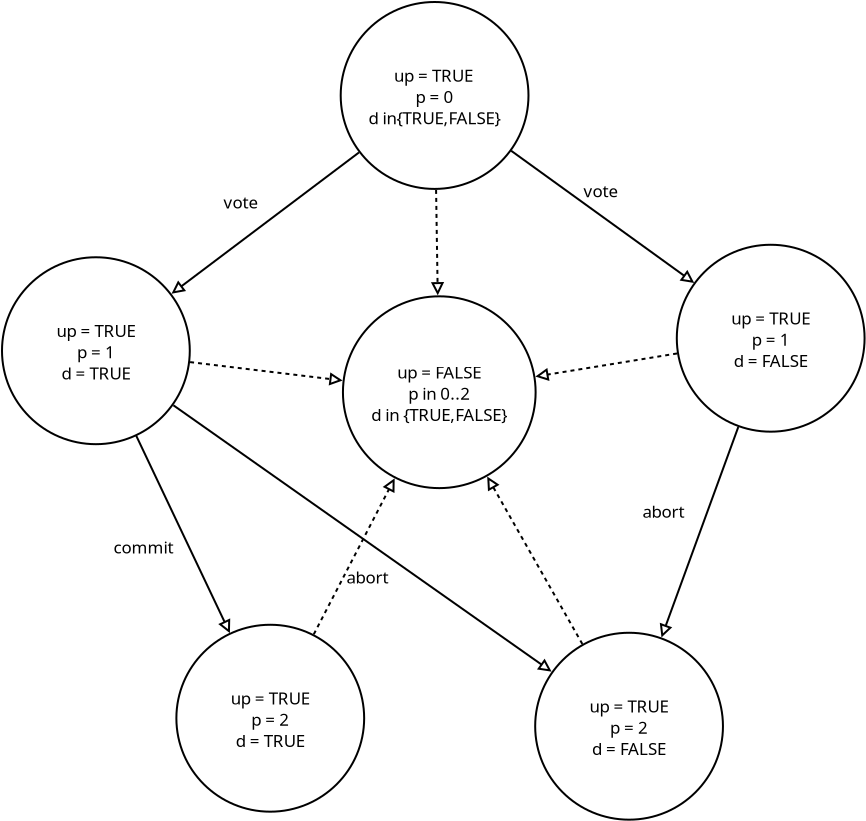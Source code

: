 <?xml version="1.0" encoding="UTF-8"?>
<dia:diagram xmlns:dia="http://www.lysator.liu.se/~alla/dia/">
  <dia:layer name="Fondo" visible="true" active="true">
    <dia:group>
      <dia:object type="Flowchart - Ellipse" version="0" id="O0">
        <dia:attribute name="obj_pos">
          <dia:point val="56.24,-2.513"/>
        </dia:attribute>
        <dia:attribute name="obj_bb">
          <dia:rectangle val="56.19,-2.562;65.679,6.884"/>
        </dia:attribute>
        <dia:attribute name="elem_corner">
          <dia:point val="56.24,-2.513"/>
        </dia:attribute>
        <dia:attribute name="elem_width">
          <dia:real val="9.389"/>
        </dia:attribute>
        <dia:attribute name="elem_height">
          <dia:real val="9.346"/>
        </dia:attribute>
        <dia:attribute name="border_width">
          <dia:real val="0.1"/>
        </dia:attribute>
        <dia:attribute name="show_background">
          <dia:boolean val="true"/>
        </dia:attribute>
        <dia:attribute name="padding">
          <dia:real val="0.354"/>
        </dia:attribute>
        <dia:attribute name="text">
          <dia:composite type="text">
            <dia:attribute name="string">
              <dia:string>#up = TRUE
p = 0
d in{TRUE,FALSE}#</dia:string>
            </dia:attribute>
            <dia:attribute name="font">
              <dia:font family="sans" style="0" name="Helvetica"/>
            </dia:attribute>
            <dia:attribute name="height">
              <dia:real val="1.058"/>
            </dia:attribute>
            <dia:attribute name="pos">
              <dia:point val="60.934,1.361"/>
            </dia:attribute>
            <dia:attribute name="color">
              <dia:color val="#000000"/>
            </dia:attribute>
            <dia:attribute name="alignment">
              <dia:enum val="1"/>
            </dia:attribute>
          </dia:composite>
        </dia:attribute>
      </dia:object>
      <dia:object type="Flowchart - Ellipse" version="0" id="O1">
        <dia:attribute name="obj_pos">
          <dia:point val="39.305,10.25"/>
        </dia:attribute>
        <dia:attribute name="obj_bb">
          <dia:rectangle val="39.255,10.2;48.744,19.646"/>
        </dia:attribute>
        <dia:attribute name="elem_corner">
          <dia:point val="39.305,10.25"/>
        </dia:attribute>
        <dia:attribute name="elem_width">
          <dia:real val="9.389"/>
        </dia:attribute>
        <dia:attribute name="elem_height">
          <dia:real val="9.346"/>
        </dia:attribute>
        <dia:attribute name="border_width">
          <dia:real val="0.1"/>
        </dia:attribute>
        <dia:attribute name="show_background">
          <dia:boolean val="true"/>
        </dia:attribute>
        <dia:attribute name="padding">
          <dia:real val="0.354"/>
        </dia:attribute>
        <dia:attribute name="text">
          <dia:composite type="text">
            <dia:attribute name="string">
              <dia:string>#up = TRUE
p = 1
d = TRUE#</dia:string>
            </dia:attribute>
            <dia:attribute name="font">
              <dia:font family="sans" style="0" name="Helvetica"/>
            </dia:attribute>
            <dia:attribute name="height">
              <dia:real val="1.058"/>
            </dia:attribute>
            <dia:attribute name="pos">
              <dia:point val="43.999,14.123"/>
            </dia:attribute>
            <dia:attribute name="color">
              <dia:color val="#000000"/>
            </dia:attribute>
            <dia:attribute name="alignment">
              <dia:enum val="1"/>
            </dia:attribute>
          </dia:composite>
        </dia:attribute>
      </dia:object>
      <dia:object type="Flowchart - Ellipse" version="0" id="O2">
        <dia:attribute name="obj_pos">
          <dia:point val="73.045,9.625"/>
        </dia:attribute>
        <dia:attribute name="obj_bb">
          <dia:rectangle val="72.995,9.575;82.484,19.021"/>
        </dia:attribute>
        <dia:attribute name="elem_corner">
          <dia:point val="73.045,9.625"/>
        </dia:attribute>
        <dia:attribute name="elem_width">
          <dia:real val="9.389"/>
        </dia:attribute>
        <dia:attribute name="elem_height">
          <dia:real val="9.346"/>
        </dia:attribute>
        <dia:attribute name="border_width">
          <dia:real val="0.1"/>
        </dia:attribute>
        <dia:attribute name="show_background">
          <dia:boolean val="true"/>
        </dia:attribute>
        <dia:attribute name="padding">
          <dia:real val="0.354"/>
        </dia:attribute>
        <dia:attribute name="text">
          <dia:composite type="text">
            <dia:attribute name="string">
              <dia:string>#up = TRUE
p = 1
d = FALSE#</dia:string>
            </dia:attribute>
            <dia:attribute name="font">
              <dia:font family="sans" style="0" name="Helvetica"/>
            </dia:attribute>
            <dia:attribute name="height">
              <dia:real val="1.058"/>
            </dia:attribute>
            <dia:attribute name="pos">
              <dia:point val="77.74,13.498"/>
            </dia:attribute>
            <dia:attribute name="color">
              <dia:color val="#000000"/>
            </dia:attribute>
            <dia:attribute name="alignment">
              <dia:enum val="1"/>
            </dia:attribute>
          </dia:composite>
        </dia:attribute>
      </dia:object>
      <dia:object type="Standard - Line" version="0" id="O3">
        <dia:attribute name="obj_pos">
          <dia:point val="57.154,5.01"/>
        </dia:attribute>
        <dia:attribute name="obj_bb">
          <dia:rectangle val="47.691,4.94;57.224,12.144"/>
        </dia:attribute>
        <dia:attribute name="conn_endpoints">
          <dia:point val="57.154,5.01"/>
          <dia:point val="47.781,12.074"/>
        </dia:attribute>
        <dia:attribute name="numcp">
          <dia:int val="1"/>
        </dia:attribute>
        <dia:attribute name="end_arrow">
          <dia:enum val="2"/>
        </dia:attribute>
        <dia:attribute name="end_arrow_length">
          <dia:real val="0.5"/>
        </dia:attribute>
        <dia:attribute name="end_arrow_width">
          <dia:real val="0.5"/>
        </dia:attribute>
        <dia:connections>
          <dia:connection handle="0" to="O0" connection="16"/>
          <dia:connection handle="1" to="O1" connection="16"/>
        </dia:connections>
      </dia:object>
      <dia:object type="Standard - Line" version="0" id="O4">
        <dia:attribute name="obj_pos">
          <dia:point val="64.775,4.934"/>
        </dia:attribute>
        <dia:attribute name="obj_bb">
          <dia:rectangle val="64.705,4.865;73.99,11.594"/>
        </dia:attribute>
        <dia:attribute name="conn_endpoints">
          <dia:point val="64.775,4.934"/>
          <dia:point val="73.899,11.524"/>
        </dia:attribute>
        <dia:attribute name="numcp">
          <dia:int val="1"/>
        </dia:attribute>
        <dia:attribute name="end_arrow">
          <dia:enum val="2"/>
        </dia:attribute>
        <dia:attribute name="end_arrow_length">
          <dia:real val="0.5"/>
        </dia:attribute>
        <dia:attribute name="end_arrow_width">
          <dia:real val="0.5"/>
        </dia:attribute>
        <dia:connections>
          <dia:connection handle="0" to="O0" connection="16"/>
          <dia:connection handle="1" to="O2" connection="16"/>
        </dia:connections>
      </dia:object>
      <dia:object type="Standard - Text" version="1" id="O5">
        <dia:attribute name="obj_pos">
          <dia:point val="68.384,7.25"/>
        </dia:attribute>
        <dia:attribute name="obj_bb">
          <dia:rectangle val="68.384,6.463;70.254,7.45"/>
        </dia:attribute>
        <dia:attribute name="text">
          <dia:composite type="text">
            <dia:attribute name="string">
              <dia:string>#vote#</dia:string>
            </dia:attribute>
            <dia:attribute name="font">
              <dia:font family="sans" style="0" name="Helvetica"/>
            </dia:attribute>
            <dia:attribute name="height">
              <dia:real val="1.058"/>
            </dia:attribute>
            <dia:attribute name="pos">
              <dia:point val="68.384,7.25"/>
            </dia:attribute>
            <dia:attribute name="color">
              <dia:color val="#000000"/>
            </dia:attribute>
            <dia:attribute name="alignment">
              <dia:enum val="0"/>
            </dia:attribute>
          </dia:composite>
        </dia:attribute>
        <dia:attribute name="valign">
          <dia:enum val="3"/>
        </dia:attribute>
      </dia:object>
      <dia:object type="Standard - Text" version="1" id="O6">
        <dia:attribute name="obj_pos">
          <dia:point val="50.374,7.812"/>
        </dia:attribute>
        <dia:attribute name="obj_bb">
          <dia:rectangle val="50.374,7.025;52.244,8.012"/>
        </dia:attribute>
        <dia:attribute name="text">
          <dia:composite type="text">
            <dia:attribute name="string">
              <dia:string>#vote#</dia:string>
            </dia:attribute>
            <dia:attribute name="font">
              <dia:font family="sans" style="0" name="Helvetica"/>
            </dia:attribute>
            <dia:attribute name="height">
              <dia:real val="1.058"/>
            </dia:attribute>
            <dia:attribute name="pos">
              <dia:point val="50.374,7.812"/>
            </dia:attribute>
            <dia:attribute name="color">
              <dia:color val="#000000"/>
            </dia:attribute>
            <dia:attribute name="alignment">
              <dia:enum val="0"/>
            </dia:attribute>
          </dia:composite>
        </dia:attribute>
        <dia:attribute name="valign">
          <dia:enum val="3"/>
        </dia:attribute>
      </dia:object>
      <dia:object type="Flowchart - Ellipse" version="0" id="O7">
        <dia:attribute name="obj_pos">
          <dia:point val="48.024,28.625"/>
        </dia:attribute>
        <dia:attribute name="obj_bb">
          <dia:rectangle val="47.974,28.575;57.463,38.021"/>
        </dia:attribute>
        <dia:attribute name="elem_corner">
          <dia:point val="48.024,28.625"/>
        </dia:attribute>
        <dia:attribute name="elem_width">
          <dia:real val="9.389"/>
        </dia:attribute>
        <dia:attribute name="elem_height">
          <dia:real val="9.346"/>
        </dia:attribute>
        <dia:attribute name="border_width">
          <dia:real val="0.1"/>
        </dia:attribute>
        <dia:attribute name="show_background">
          <dia:boolean val="true"/>
        </dia:attribute>
        <dia:attribute name="padding">
          <dia:real val="0.354"/>
        </dia:attribute>
        <dia:attribute name="text">
          <dia:composite type="text">
            <dia:attribute name="string">
              <dia:string>#up = TRUE
p = 2
d = TRUE#</dia:string>
            </dia:attribute>
            <dia:attribute name="font">
              <dia:font family="sans" style="0" name="Helvetica"/>
            </dia:attribute>
            <dia:attribute name="height">
              <dia:real val="1.058"/>
            </dia:attribute>
            <dia:attribute name="pos">
              <dia:point val="52.718,32.498"/>
            </dia:attribute>
            <dia:attribute name="color">
              <dia:color val="#000000"/>
            </dia:attribute>
            <dia:attribute name="alignment">
              <dia:enum val="1"/>
            </dia:attribute>
          </dia:composite>
        </dia:attribute>
      </dia:object>
      <dia:object type="Flowchart - Ellipse" version="0" id="O8">
        <dia:attribute name="obj_pos">
          <dia:point val="65.964,29.025"/>
        </dia:attribute>
        <dia:attribute name="obj_bb">
          <dia:rectangle val="65.914,28.975;75.403,38.421"/>
        </dia:attribute>
        <dia:attribute name="elem_corner">
          <dia:point val="65.964,29.025"/>
        </dia:attribute>
        <dia:attribute name="elem_width">
          <dia:real val="9.389"/>
        </dia:attribute>
        <dia:attribute name="elem_height">
          <dia:real val="9.346"/>
        </dia:attribute>
        <dia:attribute name="border_width">
          <dia:real val="0.1"/>
        </dia:attribute>
        <dia:attribute name="show_background">
          <dia:boolean val="true"/>
        </dia:attribute>
        <dia:attribute name="padding">
          <dia:real val="0.354"/>
        </dia:attribute>
        <dia:attribute name="text">
          <dia:composite type="text">
            <dia:attribute name="string">
              <dia:string>#up = TRUE
p = 2
d = FALSE#</dia:string>
            </dia:attribute>
            <dia:attribute name="font">
              <dia:font family="sans" style="0" name="Helvetica"/>
            </dia:attribute>
            <dia:attribute name="height">
              <dia:real val="1.058"/>
            </dia:attribute>
            <dia:attribute name="pos">
              <dia:point val="70.659,32.898"/>
            </dia:attribute>
            <dia:attribute name="color">
              <dia:color val="#000000"/>
            </dia:attribute>
            <dia:attribute name="alignment">
              <dia:enum val="1"/>
            </dia:attribute>
          </dia:composite>
        </dia:attribute>
      </dia:object>
      <dia:object type="Standard - Line" version="0" id="O9">
        <dia:attribute name="obj_pos">
          <dia:point val="76.119,18.738"/>
        </dia:attribute>
        <dia:attribute name="obj_bb">
          <dia:rectangle val="72.151,18.674;76.183,29.364"/>
        </dia:attribute>
        <dia:attribute name="conn_endpoints">
          <dia:point val="76.119,18.738"/>
          <dia:point val="72.279,29.259"/>
        </dia:attribute>
        <dia:attribute name="numcp">
          <dia:int val="1"/>
        </dia:attribute>
        <dia:attribute name="end_arrow">
          <dia:enum val="2"/>
        </dia:attribute>
        <dia:attribute name="end_arrow_length">
          <dia:real val="0.5"/>
        </dia:attribute>
        <dia:attribute name="end_arrow_width">
          <dia:real val="0.5"/>
        </dia:attribute>
        <dia:connections>
          <dia:connection handle="0" to="O2" connection="16"/>
          <dia:connection handle="1" to="O8" connection="16"/>
        </dia:connections>
      </dia:object>
      <dia:object type="Standard - Line" version="0" id="O10">
        <dia:attribute name="obj_pos">
          <dia:point val="47.873,17.651"/>
        </dia:attribute>
        <dia:attribute name="obj_bb">
          <dia:rectangle val="47.803,17.581;66.877,31.04"/>
        </dia:attribute>
        <dia:attribute name="conn_endpoints">
          <dia:point val="47.873,17.651"/>
          <dia:point val="66.785,30.971"/>
        </dia:attribute>
        <dia:attribute name="numcp">
          <dia:int val="1"/>
        </dia:attribute>
        <dia:attribute name="end_arrow">
          <dia:enum val="2"/>
        </dia:attribute>
        <dia:attribute name="end_arrow_length">
          <dia:real val="0.5"/>
        </dia:attribute>
        <dia:attribute name="end_arrow_width">
          <dia:real val="0.5"/>
        </dia:attribute>
        <dia:connections>
          <dia:connection handle="0" to="O1" connection="16"/>
          <dia:connection handle="1" to="O8" connection="16"/>
        </dia:connections>
      </dia:object>
      <dia:object type="Standard - Line" version="0" id="O11">
        <dia:attribute name="obj_pos">
          <dia:point val="46.017,19.176"/>
        </dia:attribute>
        <dia:attribute name="obj_bb">
          <dia:rectangle val="45.951,19.109;50.779,29.146"/>
        </dia:attribute>
        <dia:attribute name="conn_endpoints">
          <dia:point val="46.017,19.176"/>
          <dia:point val="50.7,29.045"/>
        </dia:attribute>
        <dia:attribute name="numcp">
          <dia:int val="1"/>
        </dia:attribute>
        <dia:attribute name="end_arrow">
          <dia:enum val="2"/>
        </dia:attribute>
        <dia:attribute name="end_arrow_length">
          <dia:real val="0.5"/>
        </dia:attribute>
        <dia:attribute name="end_arrow_width">
          <dia:real val="0.5"/>
        </dia:attribute>
        <dia:connections>
          <dia:connection handle="0" to="O1" connection="16"/>
          <dia:connection handle="1" to="O7" connection="16"/>
        </dia:connections>
      </dia:object>
      <dia:object type="Standard - Text" version="1" id="O12">
        <dia:attribute name="obj_pos">
          <dia:point val="56.534,26.562"/>
        </dia:attribute>
        <dia:attribute name="obj_bb">
          <dia:rectangle val="56.534,25.775;58.789,26.762"/>
        </dia:attribute>
        <dia:attribute name="text">
          <dia:composite type="text">
            <dia:attribute name="string">
              <dia:string>#abort#</dia:string>
            </dia:attribute>
            <dia:attribute name="font">
              <dia:font family="sans" style="0" name="Helvetica"/>
            </dia:attribute>
            <dia:attribute name="height">
              <dia:real val="1.058"/>
            </dia:attribute>
            <dia:attribute name="pos">
              <dia:point val="56.534,26.562"/>
            </dia:attribute>
            <dia:attribute name="color">
              <dia:color val="#000000"/>
            </dia:attribute>
            <dia:attribute name="alignment">
              <dia:enum val="0"/>
            </dia:attribute>
          </dia:composite>
        </dia:attribute>
        <dia:attribute name="valign">
          <dia:enum val="3"/>
        </dia:attribute>
      </dia:object>
      <dia:object type="Standard - Text" version="1" id="O13">
        <dia:attribute name="obj_pos">
          <dia:point val="44.884,25.062"/>
        </dia:attribute>
        <dia:attribute name="obj_bb">
          <dia:rectangle val="44.884,24.275;48.084,25.262"/>
        </dia:attribute>
        <dia:attribute name="text">
          <dia:composite type="text">
            <dia:attribute name="string">
              <dia:string>#commit#</dia:string>
            </dia:attribute>
            <dia:attribute name="font">
              <dia:font family="sans" style="0" name="Helvetica"/>
            </dia:attribute>
            <dia:attribute name="height">
              <dia:real val="1.058"/>
            </dia:attribute>
            <dia:attribute name="pos">
              <dia:point val="44.884,25.062"/>
            </dia:attribute>
            <dia:attribute name="color">
              <dia:color val="#000000"/>
            </dia:attribute>
            <dia:attribute name="alignment">
              <dia:enum val="0"/>
            </dia:attribute>
          </dia:composite>
        </dia:attribute>
        <dia:attribute name="valign">
          <dia:enum val="3"/>
        </dia:attribute>
      </dia:object>
      <dia:object type="Standard - Text" version="1" id="O14">
        <dia:attribute name="obj_pos">
          <dia:point val="71.324,23.275"/>
        </dia:attribute>
        <dia:attribute name="obj_bb">
          <dia:rectangle val="71.324,22.488;73.579,23.475"/>
        </dia:attribute>
        <dia:attribute name="text">
          <dia:composite type="text">
            <dia:attribute name="string">
              <dia:string>#abort#</dia:string>
            </dia:attribute>
            <dia:attribute name="font">
              <dia:font family="sans" style="0" name="Helvetica"/>
            </dia:attribute>
            <dia:attribute name="height">
              <dia:real val="1.058"/>
            </dia:attribute>
            <dia:attribute name="pos">
              <dia:point val="71.324,23.275"/>
            </dia:attribute>
            <dia:attribute name="color">
              <dia:color val="#000000"/>
            </dia:attribute>
            <dia:attribute name="alignment">
              <dia:enum val="0"/>
            </dia:attribute>
          </dia:composite>
        </dia:attribute>
        <dia:attribute name="valign">
          <dia:enum val="3"/>
        </dia:attribute>
      </dia:object>
      <dia:object type="Flowchart - Ellipse" version="0" id="O15">
        <dia:attribute name="obj_pos">
          <dia:point val="56.352,12.203"/>
        </dia:attribute>
        <dia:attribute name="obj_bb">
          <dia:rectangle val="56.301,12.153;66.036,21.843"/>
        </dia:attribute>
        <dia:attribute name="elem_corner">
          <dia:point val="56.352,12.203"/>
        </dia:attribute>
        <dia:attribute name="elem_width">
          <dia:real val="9.634"/>
        </dia:attribute>
        <dia:attribute name="elem_height">
          <dia:real val="9.59"/>
        </dia:attribute>
        <dia:attribute name="border_width">
          <dia:real val="0.1"/>
        </dia:attribute>
        <dia:attribute name="show_background">
          <dia:boolean val="true"/>
        </dia:attribute>
        <dia:attribute name="padding">
          <dia:real val="0.354"/>
        </dia:attribute>
        <dia:attribute name="text">
          <dia:composite type="text">
            <dia:attribute name="string">
              <dia:string>#up = FALSE
p in 0..2
d in {TRUE,FALSE}#</dia:string>
            </dia:attribute>
            <dia:attribute name="font">
              <dia:font family="sans" style="0" name="Helvetica"/>
            </dia:attribute>
            <dia:attribute name="height">
              <dia:real val="1.058"/>
            </dia:attribute>
            <dia:attribute name="pos">
              <dia:point val="61.169,16.198"/>
            </dia:attribute>
            <dia:attribute name="color">
              <dia:color val="#000000"/>
            </dia:attribute>
            <dia:attribute name="alignment">
              <dia:enum val="1"/>
            </dia:attribute>
          </dia:composite>
        </dia:attribute>
      </dia:object>
      <dia:object type="Standard - Line" version="0" id="O16">
        <dia:attribute name="obj_pos">
          <dia:point val="61.009,6.883"/>
        </dia:attribute>
        <dia:attribute name="obj_bb">
          <dia:rectangle val="60.753,6.832;61.414,12.266"/>
        </dia:attribute>
        <dia:attribute name="conn_endpoints">
          <dia:point val="61.009,6.883"/>
          <dia:point val="61.092,12.154"/>
        </dia:attribute>
        <dia:attribute name="numcp">
          <dia:int val="1"/>
        </dia:attribute>
        <dia:attribute name="line_style">
          <dia:enum val="4"/>
        </dia:attribute>
        <dia:attribute name="end_arrow">
          <dia:enum val="2"/>
        </dia:attribute>
        <dia:attribute name="end_arrow_length">
          <dia:real val="0.5"/>
        </dia:attribute>
        <dia:attribute name="end_arrow_width">
          <dia:real val="0.5"/>
        </dia:attribute>
        <dia:attribute name="dashlength">
          <dia:real val="2"/>
        </dia:attribute>
        <dia:connections>
          <dia:connection handle="0" to="O0" connection="16"/>
          <dia:connection handle="1" to="O15" connection="16"/>
        </dia:connections>
      </dia:object>
      <dia:object type="Standard - Line" version="0" id="O17">
        <dia:attribute name="obj_pos">
          <dia:point val="48.709,15.492"/>
        </dia:attribute>
        <dia:attribute name="obj_bb">
          <dia:rectangle val="48.654,15.437;56.448,16.677"/>
        </dia:attribute>
        <dia:attribute name="conn_endpoints">
          <dia:point val="48.709,15.492"/>
          <dia:point val="56.337,16.414"/>
        </dia:attribute>
        <dia:attribute name="numcp">
          <dia:int val="1"/>
        </dia:attribute>
        <dia:attribute name="line_style">
          <dia:enum val="4"/>
        </dia:attribute>
        <dia:attribute name="end_arrow">
          <dia:enum val="2"/>
        </dia:attribute>
        <dia:attribute name="end_arrow_length">
          <dia:real val="0.5"/>
        </dia:attribute>
        <dia:attribute name="end_arrow_width">
          <dia:real val="0.5"/>
        </dia:attribute>
        <dia:attribute name="dashlength">
          <dia:real val="2"/>
        </dia:attribute>
        <dia:connections>
          <dia:connection handle="0" to="O1" connection="16"/>
          <dia:connection handle="1" to="O15" connection="16"/>
        </dia:connections>
      </dia:object>
      <dia:object type="Standard - Line" version="0" id="O18">
        <dia:attribute name="obj_pos">
          <dia:point val="73.058,15.061"/>
        </dia:attribute>
        <dia:attribute name="obj_bb">
          <dia:rectangle val="65.861,15.004;73.115,16.454"/>
        </dia:attribute>
        <dia:attribute name="conn_endpoints">
          <dia:point val="73.058,15.061"/>
          <dia:point val="65.971,16.216"/>
        </dia:attribute>
        <dia:attribute name="numcp">
          <dia:int val="1"/>
        </dia:attribute>
        <dia:attribute name="line_style">
          <dia:enum val="4"/>
        </dia:attribute>
        <dia:attribute name="end_arrow">
          <dia:enum val="2"/>
        </dia:attribute>
        <dia:attribute name="end_arrow_length">
          <dia:real val="0.5"/>
        </dia:attribute>
        <dia:attribute name="end_arrow_width">
          <dia:real val="0.5"/>
        </dia:attribute>
        <dia:attribute name="dashlength">
          <dia:real val="2"/>
        </dia:attribute>
        <dia:connections>
          <dia:connection handle="0" to="O2" connection="16"/>
          <dia:connection handle="1" to="O15" connection="16"/>
        </dia:connections>
      </dia:object>
      <dia:object type="Standard - Line" version="0" id="O19">
        <dia:attribute name="obj_pos">
          <dia:point val="54.894,29.101"/>
        </dia:attribute>
        <dia:attribute name="obj_bb">
          <dia:rectangle val="54.827,21.201;59.008,29.169"/>
        </dia:attribute>
        <dia:attribute name="conn_endpoints">
          <dia:point val="54.894,29.101"/>
          <dia:point val="58.938,21.3"/>
        </dia:attribute>
        <dia:attribute name="numcp">
          <dia:int val="1"/>
        </dia:attribute>
        <dia:attribute name="line_style">
          <dia:enum val="4"/>
        </dia:attribute>
        <dia:attribute name="end_arrow">
          <dia:enum val="2"/>
        </dia:attribute>
        <dia:attribute name="end_arrow_length">
          <dia:real val="0.5"/>
        </dia:attribute>
        <dia:attribute name="end_arrow_width">
          <dia:real val="0.5"/>
        </dia:attribute>
        <dia:attribute name="dashlength">
          <dia:real val="2"/>
        </dia:attribute>
        <dia:connections>
          <dia:connection handle="0" to="O7" connection="16"/>
          <dia:connection handle="1" to="O15" connection="16"/>
        </dia:connections>
      </dia:object>
      <dia:object type="Standard - Line" version="0" id="O20">
        <dia:attribute name="obj_pos">
          <dia:point val="68.323,29.587"/>
        </dia:attribute>
        <dia:attribute name="obj_bb">
          <dia:rectangle val="63.495,21.118;68.391,29.656"/>
        </dia:attribute>
        <dia:attribute name="conn_endpoints">
          <dia:point val="68.323,29.587"/>
          <dia:point val="63.565,21.215"/>
        </dia:attribute>
        <dia:attribute name="numcp">
          <dia:int val="1"/>
        </dia:attribute>
        <dia:attribute name="line_style">
          <dia:enum val="4"/>
        </dia:attribute>
        <dia:attribute name="end_arrow">
          <dia:enum val="2"/>
        </dia:attribute>
        <dia:attribute name="end_arrow_length">
          <dia:real val="0.5"/>
        </dia:attribute>
        <dia:attribute name="end_arrow_width">
          <dia:real val="0.5"/>
        </dia:attribute>
        <dia:attribute name="dashlength">
          <dia:real val="2"/>
        </dia:attribute>
        <dia:connections>
          <dia:connection handle="0" to="O8" connection="16"/>
          <dia:connection handle="1" to="O15" connection="16"/>
        </dia:connections>
      </dia:object>
    </dia:group>
  </dia:layer>
</dia:diagram>
